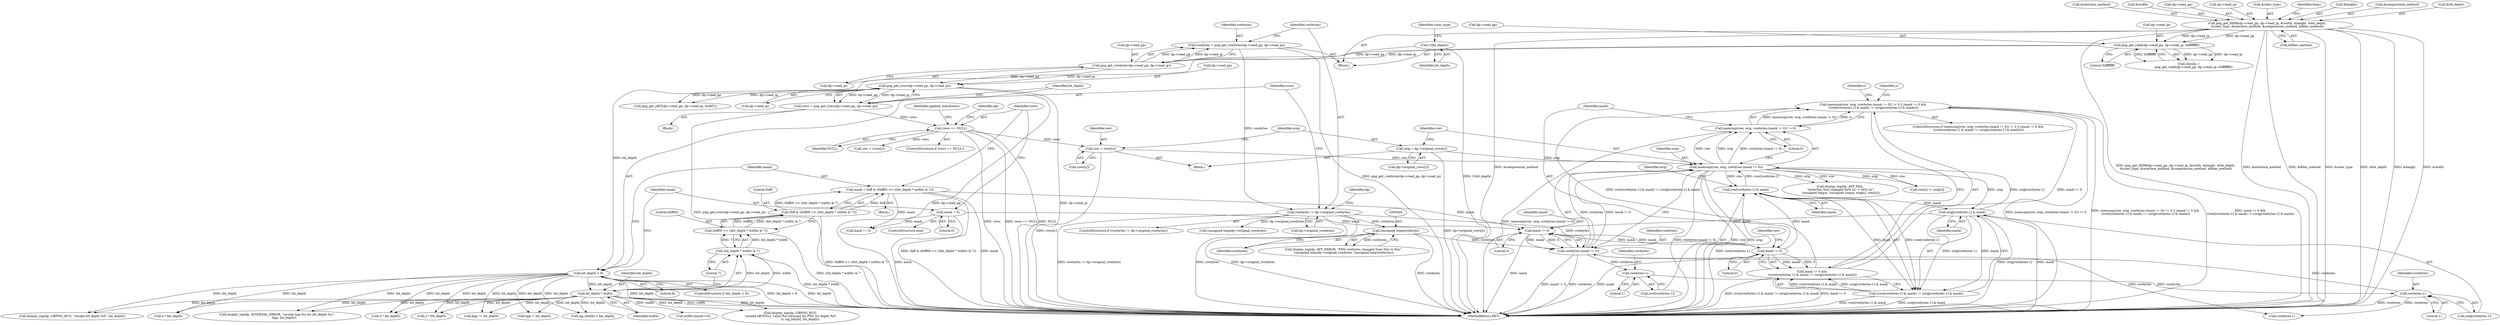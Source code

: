 digraph "0_Android_9d4853418ab2f754c2b63e091c29c5529b8b86ca_21@API" {
"1000333" [label="(Call,memcmp(row, orig, rowbytes-(mask != 0)) != 0 || (mask != 0 &&\n ((row[rowbytes-1] & mask) != (orig[rowbytes-1] & mask))))"];
"1000334" [label="(Call,memcmp(row, orig, rowbytes-(mask != 0)) != 0)"];
"1000335" [label="(Call,memcmp(row, orig, rowbytes-(mask != 0)))"];
"1000349" [label="(Call,row[rowbytes-1] & mask)"];
"1000345" [label="(Call,mask != 0)"];
"1000340" [label="(Call,mask != 0)"];
"1000265" [label="(Call,mask = 0xff & (0xff00 >> ((bit_depth * width) & 7)))"];
"1000267" [label="(Call,0xff & (0xff00 >> ((bit_depth * width) & 7)))"];
"1000269" [label="(Call,0xff00 >> ((bit_depth * width) & 7))"];
"1000271" [label="(Call,(bit_depth * width) & 7)"];
"1000272" [label="(Call,bit_depth * width)"];
"1000261" [label="(Call,bit_depth < 8)"];
"1000176" [label="(Call,C(bit_depth))"];
"1000277" [label="(Call,mask = 0)"];
"1000356" [label="(Call,orig[rowbytes-1] & mask)"];
"1000319" [label="(Call,row = rows[y])"];
"1000281" [label="(Call,rows == NULL)"];
"1000250" [label="(Call,rows = png_get_rows(dp->read_pp, dp->read_ip))"];
"1000252" [label="(Call,png_get_rows(dp->read_pp, dp->read_ip))"];
"1000223" [label="(Call,png_get_rowbytes(dp->read_pp, dp->read_ip))"];
"1000197" [label="(Call,png_get_valid(dp->read_pp, dp->read_ip, 0xffffffff))"];
"1000146" [label="(Call,png_get_IHDR(dp->read_pp, dp->read_ip, &width, &height, &bit_depth,\n &color_type, &interlace_method, &compression_method, &filter_method))"];
"1000325" [label="(Call,orig = dp->original_rows[y])"];
"1000338" [label="(Call,rowbytes-(mask != 0))"];
"1000245" [label="(Call,(unsigned long)rowbytes)"];
"1000231" [label="(Call,rowbytes != dp->original_rowbytes)"];
"1000221" [label="(Call,rowbytes = png_get_rowbytes(dp->read_pp, dp->read_ip))"];
"1000359" [label="(Call,rowbytes-1)"];
"1000352" [label="(Call,rowbytes-1)"];
"1000344" [label="(Call,mask != 0 &&\n ((row[rowbytes-1] & mask) != (orig[rowbytes-1] & mask)))"];
"1000348" [label="(Call,(row[rowbytes-1] & mask) != (orig[rowbytes-1] & mask))"];
"1000265" [label="(Call,mask = 0xff & (0xff00 >> ((bit_depth * width) & 7)))"];
"1000723" [label="(Call,display_log(dp, LIBPNG_BUG, \"invalid bit depth %d\", bit_depth))"];
"1000326" [label="(Identifier,orig)"];
"1000274" [label="(Identifier,width)"];
"1000340" [label="(Call,mask != 0)"];
"1000197" [label="(Call,png_get_valid(dp->read_pp, dp->read_ip, 0xffffffff))"];
"1000371" [label="(Call,rowbytes-1)"];
"1000362" [label="(Identifier,mask)"];
"1000230" [label="(ControlStructure,if (rowbytes != dp->original_rowbytes))"];
"1000555" [label="(Call,sig_bits[b] > bit_depth)"];
"1000176" [label="(Call,C(bit_depth))"];
"1000345" [label="(Call,mask != 0)"];
"1000485" [label="(Call,3 * bit_depth)"];
"1000377" [label="(Call,row[x] != orig[x])"];
"1000352" [label="(Call,rowbytes-1)"];
"1000161" [label="(Call,&interlace_method)"];
"1000336" [label="(Identifier,row)"];
"1000360" [label="(Identifier,rowbytes)"];
"1000791" [label="(Call,width-(mask!=0))"];
"1000271" [label="(Call,(bit_depth * width) & 7)"];
"1000771" [label="(Call,row = rows[y])"];
"1000436" [label="(Call,bpp = bit_depth)"];
"1000153" [label="(Call,&width)"];
"1000285" [label="(Identifier,dp)"];
"1000361" [label="(Literal,1)"];
"1000277" [label="(Call,mask = 0)"];
"1000204" [label="(Literal,0xffffffff)"];
"1000359" [label="(Call,rowbytes-1)"];
"1000179" [label="(Identifier,color_type)"];
"1000232" [label="(Identifier,rowbytes)"];
"1000356" [label="(Call,orig[rowbytes-1] & mask)"];
"1000266" [label="(Identifier,mask)"];
"1000275" [label="(Literal,7)"];
"1000354" [label="(Literal,1)"];
"1000256" [label="(Call,dp->read_ip)"];
"1000253" [label="(Call,dp->read_pp)"];
"1000236" [label="(Call,display_log(dp, APP_ERROR, \"PNG rowbytes changed from %lu to %lu\",\n (unsigned long)dp->original_rowbytes, (unsigned long)rowbytes))"];
"1000319" [label="(Call,row = rows[y])"];
"1000346" [label="(Identifier,mask)"];
"1000147" [label="(Call,dp->read_pp)"];
"1000150" [label="(Call,dp->read_ip)"];
"1000227" [label="(Call,dp->read_ip)"];
"1000349" [label="(Call,row[rowbytes-1] & mask)"];
"1000159" [label="(Call,&color_type)"];
"1000165" [label="(Call,&filter_method)"];
"1000224" [label="(Call,dp->read_pp)"];
"1000231" [label="(Call,rowbytes != dp->original_rowbytes)"];
"1000222" [label="(Identifier,rowbytes)"];
"1000344" [label="(Call,mask != 0 &&\n ((row[rowbytes-1] & mask) != (orig[rowbytes-1] & mask)))"];
"1000353" [label="(Identifier,rowbytes)"];
"1000280" [label="(ControlStructure,if (rows == NULL))"];
"1000201" [label="(Call,dp->read_ip)"];
"1000869" [label="(MethodReturn,RET)"];
"1000351" [label="(Identifier,row)"];
"1000357" [label="(Call,orig[rowbytes-1])"];
"1000169" [label="(Identifier,item)"];
"1000292" [label="(Identifier,applied_transforms)"];
"1000268" [label="(Literal,0xff)"];
"1000385" [label="(Call,display_log(dp, APP_FAIL,\n \"byte(%lu,%lu) changed 0x%.2x -> 0x%.2x\",\n (unsigned long)x, (unsigned long)y, orig[x], row[x]))"];
"1000279" [label="(Literal,0)"];
"1000355" [label="(Identifier,mask)"];
"1000332" [label="(ControlStructure,if (memcmp(row, orig, rowbytes-(mask != 0)) != 0 || (mask != 0 &&\n ((row[rowbytes-1] & mask) != (orig[rowbytes-1] & mask)))))"];
"1000221" [label="(Call,rowbytes = png_get_rowbytes(dp->read_pp, dp->read_ip))"];
"1000237" [label="(Identifier,dp)"];
"1000264" [label="(Block,)"];
"1000325" [label="(Call,orig = dp->original_rows[y])"];
"1000270" [label="(Literal,0xff00)"];
"1000578" [label="(Call,display_log(dp, INTERNAL_ERROR, \"invalid bpp %u for bit_depth %u\",\n               bpp, bit_depth))"];
"1000240" [label="(Call,(unsigned long)dp->original_rowbytes)"];
"1000133" [label="(Block,)"];
"1000520" [label="(Call,4 * bit_depth)"];
"1000276" [label="(ControlStructure,else)"];
"1000411" [label="(Call,png_get_sBIT(dp->read_pp, dp->read_ip, &sBIT))"];
"1000342" [label="(Literal,0)"];
"1000320" [label="(Identifier,row)"];
"1000457" [label="(Call,2 * bit_depth)"];
"1000272" [label="(Call,bit_depth * width)"];
"1000263" [label="(Literal,8)"];
"1000335" [label="(Call,memcmp(row, orig, rowbytes-(mask != 0)))"];
"1000198" [label="(Call,dp->read_pp)"];
"1000348" [label="(Call,(row[rowbytes-1] & mask) != (orig[rowbytes-1] & mask))"];
"1000195" [label="(Call,chunks =\n          png_get_valid(dp->read_pp, dp->read_ip, 0xffffffff))"];
"1000334" [label="(Call,memcmp(row, orig, rowbytes-(mask != 0)) != 0)"];
"1000317" [label="(Block,)"];
"1000252" [label="(Call,png_get_rows(dp->read_pp, dp->read_ip))"];
"1000177" [label="(Identifier,bit_depth)"];
"1000574" [label="(Call,bpp != bit_depth)"];
"1000233" [label="(Call,dp->original_rowbytes)"];
"1000316" [label="(Identifier,y)"];
"1000155" [label="(Call,&height)"];
"1000248" [label="(Block,)"];
"1000338" [label="(Call,rowbytes-(mask != 0))"];
"1000146" [label="(Call,png_get_IHDR(dp->read_pp, dp->read_ip, &width, &height, &bit_depth,\n &color_type, &interlace_method, &compression_method, &filter_method))"];
"1000327" [label="(Call,dp->original_rows[y])"];
"1000343" [label="(Literal,0)"];
"1000283" [label="(Identifier,NULL)"];
"1000247" [label="(Identifier,rowbytes)"];
"1000267" [label="(Call,0xff & (0xff00 >> ((bit_depth * width) & 7)))"];
"1000163" [label="(Call,&compression_method)"];
"1000223" [label="(Call,png_get_rowbytes(dp->read_pp, dp->read_ip))"];
"1000278" [label="(Identifier,mask)"];
"1000347" [label="(Literal,0)"];
"1000157" [label="(Call,&bit_depth)"];
"1000251" [label="(Identifier,rows)"];
"1000333" [label="(Call,memcmp(row, orig, rowbytes-(mask != 0)) != 0 || (mask != 0 &&\n ((row[rowbytes-1] & mask) != (orig[rowbytes-1] & mask))))"];
"1000560" [label="(Call,display_log(dp, LIBPNG_BUG,\n \"invalid sBIT[%u]  value %d returned for PNG bit depth %d\",\n                     b, sig_bits[b], bit_depth))"];
"1000260" [label="(ControlStructure,if (bit_depth < 8))"];
"1000262" [label="(Identifier,bit_depth)"];
"1000281" [label="(Call,rows == NULL)"];
"1000367" [label="(Identifier,x)"];
"1000269" [label="(Call,0xff00 >> ((bit_depth * width) & 7))"];
"1000282" [label="(Identifier,rows)"];
"1000339" [label="(Identifier,rowbytes)"];
"1000350" [label="(Call,row[rowbytes-1])"];
"1000273" [label="(Identifier,bit_depth)"];
"1000358" [label="(Identifier,orig)"];
"1000337" [label="(Identifier,orig)"];
"1000261" [label="(Call,bit_depth < 8)"];
"1000341" [label="(Identifier,mask)"];
"1000321" [label="(Call,rows[y])"];
"1000245" [label="(Call,(unsigned long)rowbytes)"];
"1000250" [label="(Call,rows = png_get_rows(dp->read_pp, dp->read_ip))"];
"1000737" [label="(Call,mask != 0)"];
"1000333" -> "1000332"  [label="AST: "];
"1000333" -> "1000334"  [label="CFG: "];
"1000333" -> "1000344"  [label="CFG: "];
"1000334" -> "1000333"  [label="AST: "];
"1000344" -> "1000333"  [label="AST: "];
"1000367" -> "1000333"  [label="CFG: "];
"1000316" -> "1000333"  [label="CFG: "];
"1000333" -> "1000869"  [label="DDG: memcmp(row, orig, rowbytes-(mask != 0)) != 0"];
"1000333" -> "1000869"  [label="DDG: memcmp(row, orig, rowbytes-(mask != 0)) != 0 || (mask != 0 &&\n ((row[rowbytes-1] & mask) != (orig[rowbytes-1] & mask)))"];
"1000333" -> "1000869"  [label="DDG: mask != 0 &&\n ((row[rowbytes-1] & mask) != (orig[rowbytes-1] & mask))"];
"1000334" -> "1000333"  [label="DDG: memcmp(row, orig, rowbytes-(mask != 0))"];
"1000334" -> "1000333"  [label="DDG: 0"];
"1000344" -> "1000333"  [label="DDG: mask != 0"];
"1000344" -> "1000333"  [label="DDG: (row[rowbytes-1] & mask) != (orig[rowbytes-1] & mask)"];
"1000334" -> "1000343"  [label="CFG: "];
"1000335" -> "1000334"  [label="AST: "];
"1000343" -> "1000334"  [label="AST: "];
"1000346" -> "1000334"  [label="CFG: "];
"1000334" -> "1000869"  [label="DDG: memcmp(row, orig, rowbytes-(mask != 0))"];
"1000335" -> "1000334"  [label="DDG: row"];
"1000335" -> "1000334"  [label="DDG: orig"];
"1000335" -> "1000334"  [label="DDG: rowbytes-(mask != 0)"];
"1000335" -> "1000338"  [label="CFG: "];
"1000336" -> "1000335"  [label="AST: "];
"1000337" -> "1000335"  [label="AST: "];
"1000338" -> "1000335"  [label="AST: "];
"1000343" -> "1000335"  [label="CFG: "];
"1000335" -> "1000869"  [label="DDG: row"];
"1000335" -> "1000869"  [label="DDG: rowbytes-(mask != 0)"];
"1000335" -> "1000869"  [label="DDG: orig"];
"1000349" -> "1000335"  [label="DDG: row[rowbytes-1]"];
"1000319" -> "1000335"  [label="DDG: row"];
"1000325" -> "1000335"  [label="DDG: orig"];
"1000356" -> "1000335"  [label="DDG: orig[rowbytes-1]"];
"1000338" -> "1000335"  [label="DDG: rowbytes"];
"1000338" -> "1000335"  [label="DDG: mask != 0"];
"1000335" -> "1000349"  [label="DDG: row"];
"1000335" -> "1000356"  [label="DDG: orig"];
"1000335" -> "1000377"  [label="DDG: row"];
"1000335" -> "1000377"  [label="DDG: orig"];
"1000335" -> "1000385"  [label="DDG: orig"];
"1000335" -> "1000385"  [label="DDG: row"];
"1000349" -> "1000348"  [label="AST: "];
"1000349" -> "1000355"  [label="CFG: "];
"1000350" -> "1000349"  [label="AST: "];
"1000355" -> "1000349"  [label="AST: "];
"1000358" -> "1000349"  [label="CFG: "];
"1000349" -> "1000869"  [label="DDG: row[rowbytes-1]"];
"1000349" -> "1000348"  [label="DDG: row[rowbytes-1]"];
"1000349" -> "1000348"  [label="DDG: mask"];
"1000345" -> "1000349"  [label="DDG: mask"];
"1000349" -> "1000356"  [label="DDG: mask"];
"1000345" -> "1000344"  [label="AST: "];
"1000345" -> "1000347"  [label="CFG: "];
"1000346" -> "1000345"  [label="AST: "];
"1000347" -> "1000345"  [label="AST: "];
"1000351" -> "1000345"  [label="CFG: "];
"1000344" -> "1000345"  [label="CFG: "];
"1000345" -> "1000869"  [label="DDG: mask"];
"1000345" -> "1000340"  [label="DDG: mask"];
"1000345" -> "1000344"  [label="DDG: mask"];
"1000345" -> "1000344"  [label="DDG: 0"];
"1000340" -> "1000345"  [label="DDG: mask"];
"1000340" -> "1000338"  [label="AST: "];
"1000340" -> "1000342"  [label="CFG: "];
"1000341" -> "1000340"  [label="AST: "];
"1000342" -> "1000340"  [label="AST: "];
"1000338" -> "1000340"  [label="CFG: "];
"1000340" -> "1000869"  [label="DDG: mask"];
"1000340" -> "1000338"  [label="DDG: mask"];
"1000340" -> "1000338"  [label="DDG: 0"];
"1000265" -> "1000340"  [label="DDG: mask"];
"1000277" -> "1000340"  [label="DDG: mask"];
"1000356" -> "1000340"  [label="DDG: mask"];
"1000265" -> "1000264"  [label="AST: "];
"1000265" -> "1000267"  [label="CFG: "];
"1000266" -> "1000265"  [label="AST: "];
"1000267" -> "1000265"  [label="AST: "];
"1000282" -> "1000265"  [label="CFG: "];
"1000265" -> "1000869"  [label="DDG: 0xff & (0xff00 >> ((bit_depth * width) & 7))"];
"1000265" -> "1000869"  [label="DDG: mask"];
"1000267" -> "1000265"  [label="DDG: 0xff"];
"1000267" -> "1000265"  [label="DDG: 0xff00 >> ((bit_depth * width) & 7)"];
"1000265" -> "1000737"  [label="DDG: mask"];
"1000267" -> "1000269"  [label="CFG: "];
"1000268" -> "1000267"  [label="AST: "];
"1000269" -> "1000267"  [label="AST: "];
"1000267" -> "1000869"  [label="DDG: 0xff00 >> ((bit_depth * width) & 7)"];
"1000269" -> "1000267"  [label="DDG: 0xff00"];
"1000269" -> "1000267"  [label="DDG: (bit_depth * width) & 7"];
"1000269" -> "1000271"  [label="CFG: "];
"1000270" -> "1000269"  [label="AST: "];
"1000271" -> "1000269"  [label="AST: "];
"1000269" -> "1000869"  [label="DDG: (bit_depth * width) & 7"];
"1000271" -> "1000269"  [label="DDG: bit_depth * width"];
"1000271" -> "1000269"  [label="DDG: 7"];
"1000271" -> "1000275"  [label="CFG: "];
"1000272" -> "1000271"  [label="AST: "];
"1000275" -> "1000271"  [label="AST: "];
"1000271" -> "1000869"  [label="DDG: bit_depth * width"];
"1000272" -> "1000271"  [label="DDG: bit_depth"];
"1000272" -> "1000271"  [label="DDG: width"];
"1000272" -> "1000274"  [label="CFG: "];
"1000273" -> "1000272"  [label="AST: "];
"1000274" -> "1000272"  [label="AST: "];
"1000275" -> "1000272"  [label="CFG: "];
"1000272" -> "1000869"  [label="DDG: width"];
"1000272" -> "1000869"  [label="DDG: bit_depth"];
"1000261" -> "1000272"  [label="DDG: bit_depth"];
"1000272" -> "1000436"  [label="DDG: bit_depth"];
"1000272" -> "1000457"  [label="DDG: bit_depth"];
"1000272" -> "1000485"  [label="DDG: bit_depth"];
"1000272" -> "1000520"  [label="DDG: bit_depth"];
"1000272" -> "1000555"  [label="DDG: bit_depth"];
"1000272" -> "1000560"  [label="DDG: bit_depth"];
"1000272" -> "1000574"  [label="DDG: bit_depth"];
"1000272" -> "1000578"  [label="DDG: bit_depth"];
"1000272" -> "1000723"  [label="DDG: bit_depth"];
"1000272" -> "1000791"  [label="DDG: width"];
"1000261" -> "1000260"  [label="AST: "];
"1000261" -> "1000263"  [label="CFG: "];
"1000262" -> "1000261"  [label="AST: "];
"1000263" -> "1000261"  [label="AST: "];
"1000266" -> "1000261"  [label="CFG: "];
"1000278" -> "1000261"  [label="CFG: "];
"1000261" -> "1000869"  [label="DDG: bit_depth"];
"1000261" -> "1000869"  [label="DDG: bit_depth < 8"];
"1000176" -> "1000261"  [label="DDG: bit_depth"];
"1000261" -> "1000436"  [label="DDG: bit_depth"];
"1000261" -> "1000457"  [label="DDG: bit_depth"];
"1000261" -> "1000485"  [label="DDG: bit_depth"];
"1000261" -> "1000520"  [label="DDG: bit_depth"];
"1000261" -> "1000555"  [label="DDG: bit_depth"];
"1000261" -> "1000560"  [label="DDG: bit_depth"];
"1000261" -> "1000574"  [label="DDG: bit_depth"];
"1000261" -> "1000578"  [label="DDG: bit_depth"];
"1000261" -> "1000723"  [label="DDG: bit_depth"];
"1000176" -> "1000133"  [label="AST: "];
"1000176" -> "1000177"  [label="CFG: "];
"1000177" -> "1000176"  [label="AST: "];
"1000179" -> "1000176"  [label="CFG: "];
"1000176" -> "1000869"  [label="DDG: C(bit_depth)"];
"1000277" -> "1000276"  [label="AST: "];
"1000277" -> "1000279"  [label="CFG: "];
"1000278" -> "1000277"  [label="AST: "];
"1000279" -> "1000277"  [label="AST: "];
"1000282" -> "1000277"  [label="CFG: "];
"1000277" -> "1000869"  [label="DDG: mask"];
"1000277" -> "1000737"  [label="DDG: mask"];
"1000356" -> "1000348"  [label="AST: "];
"1000356" -> "1000362"  [label="CFG: "];
"1000357" -> "1000356"  [label="AST: "];
"1000362" -> "1000356"  [label="AST: "];
"1000348" -> "1000356"  [label="CFG: "];
"1000356" -> "1000869"  [label="DDG: orig[rowbytes-1]"];
"1000356" -> "1000869"  [label="DDG: mask"];
"1000356" -> "1000348"  [label="DDG: orig[rowbytes-1]"];
"1000356" -> "1000348"  [label="DDG: mask"];
"1000319" -> "1000317"  [label="AST: "];
"1000319" -> "1000321"  [label="CFG: "];
"1000320" -> "1000319"  [label="AST: "];
"1000321" -> "1000319"  [label="AST: "];
"1000326" -> "1000319"  [label="CFG: "];
"1000319" -> "1000869"  [label="DDG: rows[y]"];
"1000281" -> "1000319"  [label="DDG: rows"];
"1000281" -> "1000280"  [label="AST: "];
"1000281" -> "1000283"  [label="CFG: "];
"1000282" -> "1000281"  [label="AST: "];
"1000283" -> "1000281"  [label="AST: "];
"1000285" -> "1000281"  [label="CFG: "];
"1000292" -> "1000281"  [label="CFG: "];
"1000281" -> "1000869"  [label="DDG: rows"];
"1000281" -> "1000869"  [label="DDG: rows == NULL"];
"1000281" -> "1000869"  [label="DDG: NULL"];
"1000250" -> "1000281"  [label="DDG: rows"];
"1000281" -> "1000771"  [label="DDG: rows"];
"1000250" -> "1000248"  [label="AST: "];
"1000250" -> "1000252"  [label="CFG: "];
"1000251" -> "1000250"  [label="AST: "];
"1000252" -> "1000250"  [label="AST: "];
"1000262" -> "1000250"  [label="CFG: "];
"1000250" -> "1000869"  [label="DDG: png_get_rows(dp->read_pp, dp->read_ip)"];
"1000252" -> "1000250"  [label="DDG: dp->read_pp"];
"1000252" -> "1000250"  [label="DDG: dp->read_ip"];
"1000252" -> "1000256"  [label="CFG: "];
"1000253" -> "1000252"  [label="AST: "];
"1000256" -> "1000252"  [label="AST: "];
"1000252" -> "1000869"  [label="DDG: dp->read_pp"];
"1000252" -> "1000869"  [label="DDG: dp->read_ip"];
"1000223" -> "1000252"  [label="DDG: dp->read_pp"];
"1000223" -> "1000252"  [label="DDG: dp->read_ip"];
"1000252" -> "1000411"  [label="DDG: dp->read_pp"];
"1000252" -> "1000411"  [label="DDG: dp->read_ip"];
"1000223" -> "1000221"  [label="AST: "];
"1000223" -> "1000227"  [label="CFG: "];
"1000224" -> "1000223"  [label="AST: "];
"1000227" -> "1000223"  [label="AST: "];
"1000221" -> "1000223"  [label="CFG: "];
"1000223" -> "1000221"  [label="DDG: dp->read_pp"];
"1000223" -> "1000221"  [label="DDG: dp->read_ip"];
"1000197" -> "1000223"  [label="DDG: dp->read_pp"];
"1000197" -> "1000223"  [label="DDG: dp->read_ip"];
"1000197" -> "1000195"  [label="AST: "];
"1000197" -> "1000204"  [label="CFG: "];
"1000198" -> "1000197"  [label="AST: "];
"1000201" -> "1000197"  [label="AST: "];
"1000204" -> "1000197"  [label="AST: "];
"1000195" -> "1000197"  [label="CFG: "];
"1000197" -> "1000195"  [label="DDG: dp->read_pp"];
"1000197" -> "1000195"  [label="DDG: dp->read_ip"];
"1000197" -> "1000195"  [label="DDG: 0xffffffff"];
"1000146" -> "1000197"  [label="DDG: dp->read_pp"];
"1000146" -> "1000197"  [label="DDG: dp->read_ip"];
"1000146" -> "1000133"  [label="AST: "];
"1000146" -> "1000165"  [label="CFG: "];
"1000147" -> "1000146"  [label="AST: "];
"1000150" -> "1000146"  [label="AST: "];
"1000153" -> "1000146"  [label="AST: "];
"1000155" -> "1000146"  [label="AST: "];
"1000157" -> "1000146"  [label="AST: "];
"1000159" -> "1000146"  [label="AST: "];
"1000161" -> "1000146"  [label="AST: "];
"1000163" -> "1000146"  [label="AST: "];
"1000165" -> "1000146"  [label="AST: "];
"1000169" -> "1000146"  [label="CFG: "];
"1000146" -> "1000869"  [label="DDG: &color_type"];
"1000146" -> "1000869"  [label="DDG: &bit_depth"];
"1000146" -> "1000869"  [label="DDG: &height"];
"1000146" -> "1000869"  [label="DDG: &width"];
"1000146" -> "1000869"  [label="DDG: &compression_method"];
"1000146" -> "1000869"  [label="DDG: png_get_IHDR(dp->read_pp, dp->read_ip, &width, &height, &bit_depth,\n &color_type, &interlace_method, &compression_method, &filter_method)"];
"1000146" -> "1000869"  [label="DDG: &interlace_method"];
"1000146" -> "1000869"  [label="DDG: &filter_method"];
"1000325" -> "1000317"  [label="AST: "];
"1000325" -> "1000327"  [label="CFG: "];
"1000326" -> "1000325"  [label="AST: "];
"1000327" -> "1000325"  [label="AST: "];
"1000336" -> "1000325"  [label="CFG: "];
"1000325" -> "1000869"  [label="DDG: dp->original_rows[y]"];
"1000339" -> "1000338"  [label="AST: "];
"1000338" -> "1000869"  [label="DDG: rowbytes"];
"1000338" -> "1000869"  [label="DDG: mask != 0"];
"1000245" -> "1000338"  [label="DDG: rowbytes"];
"1000359" -> "1000338"  [label="DDG: rowbytes"];
"1000231" -> "1000338"  [label="DDG: rowbytes"];
"1000338" -> "1000352"  [label="DDG: rowbytes"];
"1000338" -> "1000371"  [label="DDG: rowbytes"];
"1000245" -> "1000236"  [label="AST: "];
"1000245" -> "1000247"  [label="CFG: "];
"1000246" -> "1000245"  [label="AST: "];
"1000247" -> "1000245"  [label="AST: "];
"1000236" -> "1000245"  [label="CFG: "];
"1000245" -> "1000869"  [label="DDG: rowbytes"];
"1000245" -> "1000236"  [label="DDG: rowbytes"];
"1000231" -> "1000245"  [label="DDG: rowbytes"];
"1000231" -> "1000230"  [label="AST: "];
"1000231" -> "1000233"  [label="CFG: "];
"1000232" -> "1000231"  [label="AST: "];
"1000233" -> "1000231"  [label="AST: "];
"1000237" -> "1000231"  [label="CFG: "];
"1000251" -> "1000231"  [label="CFG: "];
"1000231" -> "1000869"  [label="DDG: dp->original_rowbytes"];
"1000231" -> "1000869"  [label="DDG: rowbytes != dp->original_rowbytes"];
"1000231" -> "1000869"  [label="DDG: rowbytes"];
"1000221" -> "1000231"  [label="DDG: rowbytes"];
"1000231" -> "1000240"  [label="DDG: dp->original_rowbytes"];
"1000221" -> "1000133"  [label="AST: "];
"1000222" -> "1000221"  [label="AST: "];
"1000232" -> "1000221"  [label="CFG: "];
"1000221" -> "1000869"  [label="DDG: png_get_rowbytes(dp->read_pp, dp->read_ip)"];
"1000359" -> "1000357"  [label="AST: "];
"1000359" -> "1000361"  [label="CFG: "];
"1000360" -> "1000359"  [label="AST: "];
"1000361" -> "1000359"  [label="AST: "];
"1000357" -> "1000359"  [label="CFG: "];
"1000359" -> "1000869"  [label="DDG: rowbytes"];
"1000352" -> "1000359"  [label="DDG: rowbytes"];
"1000359" -> "1000371"  [label="DDG: rowbytes"];
"1000352" -> "1000350"  [label="AST: "];
"1000352" -> "1000354"  [label="CFG: "];
"1000353" -> "1000352"  [label="AST: "];
"1000354" -> "1000352"  [label="AST: "];
"1000350" -> "1000352"  [label="CFG: "];
"1000344" -> "1000348"  [label="CFG: "];
"1000348" -> "1000344"  [label="AST: "];
"1000344" -> "1000869"  [label="DDG: (row[rowbytes-1] & mask) != (orig[rowbytes-1] & mask)"];
"1000344" -> "1000869"  [label="DDG: mask != 0"];
"1000348" -> "1000344"  [label="DDG: row[rowbytes-1] & mask"];
"1000348" -> "1000344"  [label="DDG: orig[rowbytes-1] & mask"];
"1000348" -> "1000869"  [label="DDG: orig[rowbytes-1] & mask"];
"1000348" -> "1000869"  [label="DDG: row[rowbytes-1] & mask"];
}
